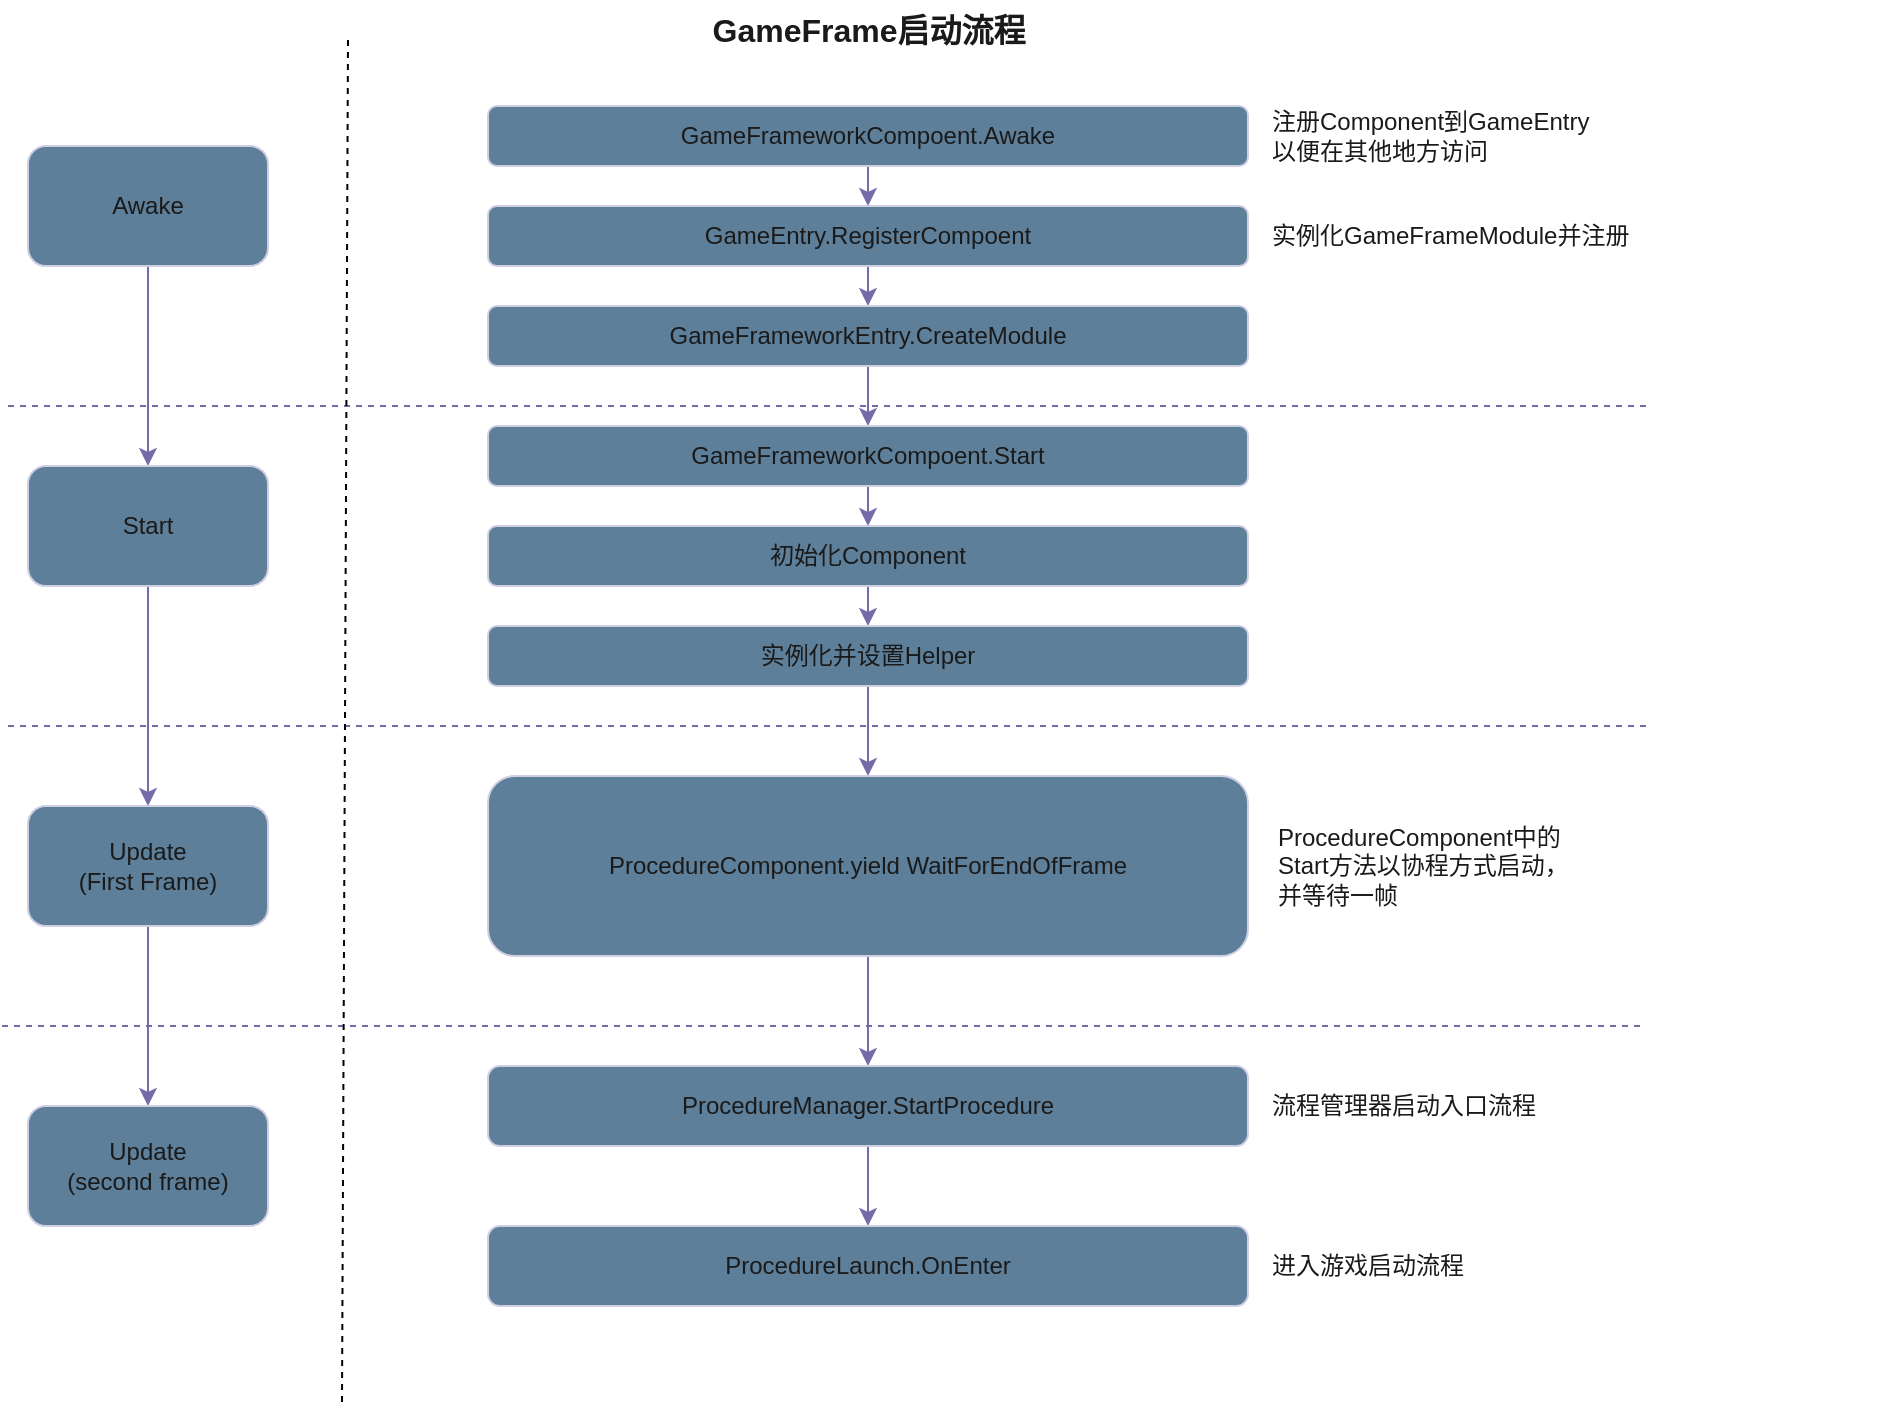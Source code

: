 <mxfile version="22.1.21" type="github">
  <diagram id="C5RBs43oDa-KdzZeNtuy" name="Page-1">
    <mxGraphModel dx="1343" dy="707" grid="0" gridSize="10" guides="1" tooltips="1" connect="1" arrows="1" fold="1" page="1" pageScale="1" pageWidth="827" pageHeight="1169" math="0" shadow="0">
      <root>
        <mxCell id="WIyWlLk6GJQsqaUBKTNV-0" />
        <mxCell id="WIyWlLk6GJQsqaUBKTNV-1" parent="WIyWlLk6GJQsqaUBKTNV-0" />
        <mxCell id="KeRX0-kgljP5DhFxj-Bx-1" value="" style="endArrow=none;dashed=1;html=1;rounded=1;labelBackgroundColor=none;strokeColor=#736CA8;fontColor=default;" edge="1" parent="WIyWlLk6GJQsqaUBKTNV-1">
          <mxGeometry width="50" height="50" relative="1" as="geometry">
            <mxPoint x="10" y="210" as="sourcePoint" />
            <mxPoint x="830" y="210" as="targetPoint" />
          </mxGeometry>
        </mxCell>
        <mxCell id="KeRX0-kgljP5DhFxj-Bx-2" value="" style="endArrow=none;dashed=1;html=1;rounded=1;labelBackgroundColor=none;strokeColor=#736CA8;fontColor=default;" edge="1" parent="WIyWlLk6GJQsqaUBKTNV-1">
          <mxGeometry width="50" height="50" relative="1" as="geometry">
            <mxPoint x="10" y="370" as="sourcePoint" />
            <mxPoint x="830" y="370" as="targetPoint" />
          </mxGeometry>
        </mxCell>
        <mxCell id="KeRX0-kgljP5DhFxj-Bx-3" value="" style="endArrow=none;dashed=1;html=1;rounded=1;labelBackgroundColor=none;strokeColor=#736CA8;fontColor=default;" edge="1" parent="WIyWlLk6GJQsqaUBKTNV-1">
          <mxGeometry width="50" height="50" relative="1" as="geometry">
            <mxPoint x="7" y="520" as="sourcePoint" />
            <mxPoint x="827" y="520" as="targetPoint" />
          </mxGeometry>
        </mxCell>
        <mxCell id="KeRX0-kgljP5DhFxj-Bx-8" value="" style="edgeStyle=orthogonalEdgeStyle;rounded=1;orthogonalLoop=1;jettySize=auto;html=1;labelBackgroundColor=none;strokeColor=#736CA8;fontColor=default;" edge="1" parent="WIyWlLk6GJQsqaUBKTNV-1" source="KeRX0-kgljP5DhFxj-Bx-6" target="KeRX0-kgljP5DhFxj-Bx-7">
          <mxGeometry relative="1" as="geometry" />
        </mxCell>
        <mxCell id="KeRX0-kgljP5DhFxj-Bx-6" value="Awake" style="rounded=1;whiteSpace=wrap;html=1;labelBackgroundColor=none;fillColor=#5D7F99;strokeColor=#D0CEE2;fontColor=#1A1A1A;" vertex="1" parent="WIyWlLk6GJQsqaUBKTNV-1">
          <mxGeometry x="20" y="80" width="120" height="60" as="geometry" />
        </mxCell>
        <mxCell id="KeRX0-kgljP5DhFxj-Bx-10" value="" style="edgeStyle=orthogonalEdgeStyle;rounded=1;orthogonalLoop=1;jettySize=auto;html=1;labelBackgroundColor=none;strokeColor=#736CA8;fontColor=default;" edge="1" parent="WIyWlLk6GJQsqaUBKTNV-1" source="KeRX0-kgljP5DhFxj-Bx-7" target="KeRX0-kgljP5DhFxj-Bx-9">
          <mxGeometry relative="1" as="geometry" />
        </mxCell>
        <mxCell id="KeRX0-kgljP5DhFxj-Bx-7" value="Start" style="whiteSpace=wrap;html=1;rounded=1;labelBackgroundColor=none;fillColor=#5D7F99;strokeColor=#D0CEE2;fontColor=#1A1A1A;" vertex="1" parent="WIyWlLk6GJQsqaUBKTNV-1">
          <mxGeometry x="20" y="240" width="120" height="60" as="geometry" />
        </mxCell>
        <mxCell id="KeRX0-kgljP5DhFxj-Bx-12" value="" style="edgeStyle=orthogonalEdgeStyle;rounded=1;orthogonalLoop=1;jettySize=auto;html=1;labelBackgroundColor=none;strokeColor=#736CA8;fontColor=default;" edge="1" parent="WIyWlLk6GJQsqaUBKTNV-1" source="KeRX0-kgljP5DhFxj-Bx-9" target="KeRX0-kgljP5DhFxj-Bx-11">
          <mxGeometry relative="1" as="geometry" />
        </mxCell>
        <mxCell id="KeRX0-kgljP5DhFxj-Bx-9" value="Update&lt;br&gt;(First Frame)" style="whiteSpace=wrap;html=1;rounded=1;labelBackgroundColor=none;fillColor=#5D7F99;strokeColor=#D0CEE2;fontColor=#1A1A1A;" vertex="1" parent="WIyWlLk6GJQsqaUBKTNV-1">
          <mxGeometry x="20" y="410" width="120" height="60" as="geometry" />
        </mxCell>
        <mxCell id="KeRX0-kgljP5DhFxj-Bx-11" value="Update&lt;br&gt;(second frame)" style="whiteSpace=wrap;html=1;rounded=1;labelBackgroundColor=none;fillColor=#5D7F99;strokeColor=#D0CEE2;fontColor=#1A1A1A;" vertex="1" parent="WIyWlLk6GJQsqaUBKTNV-1">
          <mxGeometry x="20" y="560" width="120" height="60" as="geometry" />
        </mxCell>
        <mxCell id="KeRX0-kgljP5DhFxj-Bx-13" value="GameFrame启动流程" style="text;html=1;strokeColor=none;fillColor=none;align=center;verticalAlign=middle;whiteSpace=wrap;rounded=1;labelBackgroundColor=none;fontColor=#1A1A1A;fontStyle=1;fontSize=16;" vertex="1" parent="WIyWlLk6GJQsqaUBKTNV-1">
          <mxGeometry x="342.5" y="7" width="195" height="30" as="geometry" />
        </mxCell>
        <mxCell id="KeRX0-kgljP5DhFxj-Bx-16" value="" style="edgeStyle=orthogonalEdgeStyle;rounded=1;orthogonalLoop=1;jettySize=auto;html=1;labelBackgroundColor=none;strokeColor=#736CA8;fontColor=default;" edge="1" parent="WIyWlLk6GJQsqaUBKTNV-1" source="KeRX0-kgljP5DhFxj-Bx-14" target="KeRX0-kgljP5DhFxj-Bx-15">
          <mxGeometry relative="1" as="geometry" />
        </mxCell>
        <mxCell id="KeRX0-kgljP5DhFxj-Bx-14" value="GameFrameworkCompoent.Awake" style="rounded=1;whiteSpace=wrap;html=1;labelBackgroundColor=none;fillColor=#5D7F99;strokeColor=#D0CEE2;fontColor=#1A1A1A;" vertex="1" parent="WIyWlLk6GJQsqaUBKTNV-1">
          <mxGeometry x="250" y="60" width="380" height="30" as="geometry" />
        </mxCell>
        <mxCell id="KeRX0-kgljP5DhFxj-Bx-18" value="" style="edgeStyle=orthogonalEdgeStyle;rounded=1;orthogonalLoop=1;jettySize=auto;html=1;labelBackgroundColor=none;strokeColor=#736CA8;fontColor=default;" edge="1" parent="WIyWlLk6GJQsqaUBKTNV-1" source="KeRX0-kgljP5DhFxj-Bx-15" target="KeRX0-kgljP5DhFxj-Bx-17">
          <mxGeometry relative="1" as="geometry" />
        </mxCell>
        <mxCell id="KeRX0-kgljP5DhFxj-Bx-15" value="GameEntry.RegisterCompoent" style="whiteSpace=wrap;html=1;rounded=1;labelBackgroundColor=none;fillColor=#5D7F99;strokeColor=#D0CEE2;fontColor=#1A1A1A;" vertex="1" parent="WIyWlLk6GJQsqaUBKTNV-1">
          <mxGeometry x="250" y="110" width="380" height="30" as="geometry" />
        </mxCell>
        <mxCell id="KeRX0-kgljP5DhFxj-Bx-22" value="" style="edgeStyle=orthogonalEdgeStyle;rounded=1;orthogonalLoop=1;jettySize=auto;html=1;labelBackgroundColor=none;strokeColor=#736CA8;fontColor=default;" edge="1" parent="WIyWlLk6GJQsqaUBKTNV-1" source="KeRX0-kgljP5DhFxj-Bx-17" target="KeRX0-kgljP5DhFxj-Bx-21">
          <mxGeometry relative="1" as="geometry" />
        </mxCell>
        <mxCell id="KeRX0-kgljP5DhFxj-Bx-17" value="GameFrameworkEntry.CreateModule" style="whiteSpace=wrap;html=1;rounded=1;labelBackgroundColor=none;fillColor=#5D7F99;strokeColor=#D0CEE2;fontColor=#1A1A1A;" vertex="1" parent="WIyWlLk6GJQsqaUBKTNV-1">
          <mxGeometry x="250" y="160" width="380" height="30" as="geometry" />
        </mxCell>
        <mxCell id="KeRX0-kgljP5DhFxj-Bx-19" value="注册Component到GameEntry&lt;br&gt;以便在其他地方访问" style="text;html=1;strokeColor=none;fillColor=none;align=left;verticalAlign=middle;whiteSpace=wrap;rounded=1;labelBackgroundColor=none;fontColor=#1A1A1A;" vertex="1" parent="WIyWlLk6GJQsqaUBKTNV-1">
          <mxGeometry x="640" y="60" width="310" height="30" as="geometry" />
        </mxCell>
        <mxCell id="KeRX0-kgljP5DhFxj-Bx-20" value="实例化GameFrameModule并注册" style="text;html=1;strokeColor=none;fillColor=none;align=left;verticalAlign=middle;whiteSpace=wrap;rounded=1;labelBackgroundColor=none;fontColor=#1A1A1A;" vertex="1" parent="WIyWlLk6GJQsqaUBKTNV-1">
          <mxGeometry x="640" y="110" width="310" height="30" as="geometry" />
        </mxCell>
        <mxCell id="KeRX0-kgljP5DhFxj-Bx-24" value="" style="edgeStyle=orthogonalEdgeStyle;rounded=1;orthogonalLoop=1;jettySize=auto;html=1;labelBackgroundColor=none;strokeColor=#736CA8;fontColor=default;" edge="1" parent="WIyWlLk6GJQsqaUBKTNV-1" source="KeRX0-kgljP5DhFxj-Bx-21" target="KeRX0-kgljP5DhFxj-Bx-23">
          <mxGeometry relative="1" as="geometry" />
        </mxCell>
        <mxCell id="KeRX0-kgljP5DhFxj-Bx-21" value="GameFrameworkCompoent.Start" style="whiteSpace=wrap;html=1;rounded=1;labelBackgroundColor=none;fillColor=#5D7F99;strokeColor=#D0CEE2;fontColor=#1A1A1A;" vertex="1" parent="WIyWlLk6GJQsqaUBKTNV-1">
          <mxGeometry x="250" y="220" width="380" height="30" as="geometry" />
        </mxCell>
        <mxCell id="KeRX0-kgljP5DhFxj-Bx-26" value="" style="edgeStyle=orthogonalEdgeStyle;rounded=1;orthogonalLoop=1;jettySize=auto;html=1;labelBackgroundColor=none;strokeColor=#736CA8;fontColor=default;" edge="1" parent="WIyWlLk6GJQsqaUBKTNV-1" source="KeRX0-kgljP5DhFxj-Bx-23" target="KeRX0-kgljP5DhFxj-Bx-25">
          <mxGeometry relative="1" as="geometry" />
        </mxCell>
        <mxCell id="KeRX0-kgljP5DhFxj-Bx-23" value="初始化Component" style="whiteSpace=wrap;html=1;rounded=1;labelBackgroundColor=none;fillColor=#5D7F99;strokeColor=#D0CEE2;fontColor=#1A1A1A;" vertex="1" parent="WIyWlLk6GJQsqaUBKTNV-1">
          <mxGeometry x="250" y="270" width="380" height="30" as="geometry" />
        </mxCell>
        <mxCell id="KeRX0-kgljP5DhFxj-Bx-29" value="" style="edgeStyle=orthogonalEdgeStyle;rounded=1;orthogonalLoop=1;jettySize=auto;html=1;labelBackgroundColor=none;strokeColor=#736CA8;fontColor=default;" edge="1" parent="WIyWlLk6GJQsqaUBKTNV-1" source="KeRX0-kgljP5DhFxj-Bx-25" target="KeRX0-kgljP5DhFxj-Bx-27">
          <mxGeometry relative="1" as="geometry" />
        </mxCell>
        <mxCell id="KeRX0-kgljP5DhFxj-Bx-25" value="实例化并设置Helper" style="whiteSpace=wrap;html=1;rounded=1;labelBackgroundColor=none;fillColor=#5D7F99;strokeColor=#D0CEE2;fontColor=#1A1A1A;" vertex="1" parent="WIyWlLk6GJQsqaUBKTNV-1">
          <mxGeometry x="250" y="320" width="380" height="30" as="geometry" />
        </mxCell>
        <mxCell id="KeRX0-kgljP5DhFxj-Bx-31" value="" style="edgeStyle=orthogonalEdgeStyle;rounded=1;orthogonalLoop=1;jettySize=auto;html=1;labelBackgroundColor=none;strokeColor=#736CA8;fontColor=default;" edge="1" parent="WIyWlLk6GJQsqaUBKTNV-1" source="KeRX0-kgljP5DhFxj-Bx-27" target="KeRX0-kgljP5DhFxj-Bx-30">
          <mxGeometry relative="1" as="geometry" />
        </mxCell>
        <mxCell id="KeRX0-kgljP5DhFxj-Bx-27" value="ProcedureComponent.yield WaitForEndOfFrame" style="whiteSpace=wrap;html=1;rounded=1;labelBackgroundColor=none;fillColor=#5D7F99;strokeColor=#D0CEE2;fontColor=#1A1A1A;" vertex="1" parent="WIyWlLk6GJQsqaUBKTNV-1">
          <mxGeometry x="250" y="395" width="380" height="90" as="geometry" />
        </mxCell>
        <mxCell id="KeRX0-kgljP5DhFxj-Bx-28" value="ProcedureComponent中的&lt;br&gt;Start方法以协程方式启动，&lt;br&gt;并等待一帧" style="text;html=1;strokeColor=none;fillColor=none;align=left;verticalAlign=middle;whiteSpace=wrap;rounded=1;labelBackgroundColor=none;fontColor=#1A1A1A;" vertex="1" parent="WIyWlLk6GJQsqaUBKTNV-1">
          <mxGeometry x="643" y="398" width="179" height="84" as="geometry" />
        </mxCell>
        <mxCell id="KeRX0-kgljP5DhFxj-Bx-35" value="" style="edgeStyle=orthogonalEdgeStyle;rounded=1;orthogonalLoop=1;jettySize=auto;html=1;labelBackgroundColor=none;strokeColor=#736CA8;fontColor=default;" edge="1" parent="WIyWlLk6GJQsqaUBKTNV-1" source="KeRX0-kgljP5DhFxj-Bx-30" target="KeRX0-kgljP5DhFxj-Bx-33">
          <mxGeometry relative="1" as="geometry" />
        </mxCell>
        <mxCell id="KeRX0-kgljP5DhFxj-Bx-30" value="ProcedureManager.StartProcedure" style="whiteSpace=wrap;html=1;rounded=1;labelBackgroundColor=none;fillColor=#5D7F99;strokeColor=#D0CEE2;fontColor=#1A1A1A;" vertex="1" parent="WIyWlLk6GJQsqaUBKTNV-1">
          <mxGeometry x="250" y="540" width="380" height="40" as="geometry" />
        </mxCell>
        <mxCell id="KeRX0-kgljP5DhFxj-Bx-32" value="流程管理器启动入口流程" style="text;html=1;strokeColor=none;fillColor=none;align=left;verticalAlign=middle;whiteSpace=wrap;rounded=1;labelBackgroundColor=none;fontColor=#1A1A1A;" vertex="1" parent="WIyWlLk6GJQsqaUBKTNV-1">
          <mxGeometry x="640" y="545" width="310" height="30" as="geometry" />
        </mxCell>
        <mxCell id="KeRX0-kgljP5DhFxj-Bx-33" value="ProcedureLaunch.OnEnter" style="whiteSpace=wrap;html=1;rounded=1;labelBackgroundColor=none;fillColor=#5D7F99;strokeColor=#D0CEE2;fontColor=#1A1A1A;" vertex="1" parent="WIyWlLk6GJQsqaUBKTNV-1">
          <mxGeometry x="250" y="620" width="380" height="40" as="geometry" />
        </mxCell>
        <mxCell id="KeRX0-kgljP5DhFxj-Bx-34" value="进入游戏启动流程" style="text;html=1;strokeColor=none;fillColor=none;align=left;verticalAlign=middle;whiteSpace=wrap;rounded=1;labelBackgroundColor=none;fontColor=#1A1A1A;" vertex="1" parent="WIyWlLk6GJQsqaUBKTNV-1">
          <mxGeometry x="640" y="625" width="310" height="30" as="geometry" />
        </mxCell>
        <mxCell id="KeRX0-kgljP5DhFxj-Bx-36" value="" style="endArrow=none;dashed=1;html=1;rounded=0;" edge="1" parent="WIyWlLk6GJQsqaUBKTNV-1">
          <mxGeometry width="50" height="50" relative="1" as="geometry">
            <mxPoint x="177" y="708" as="sourcePoint" />
            <mxPoint x="180" y="26" as="targetPoint" />
          </mxGeometry>
        </mxCell>
      </root>
    </mxGraphModel>
  </diagram>
</mxfile>
